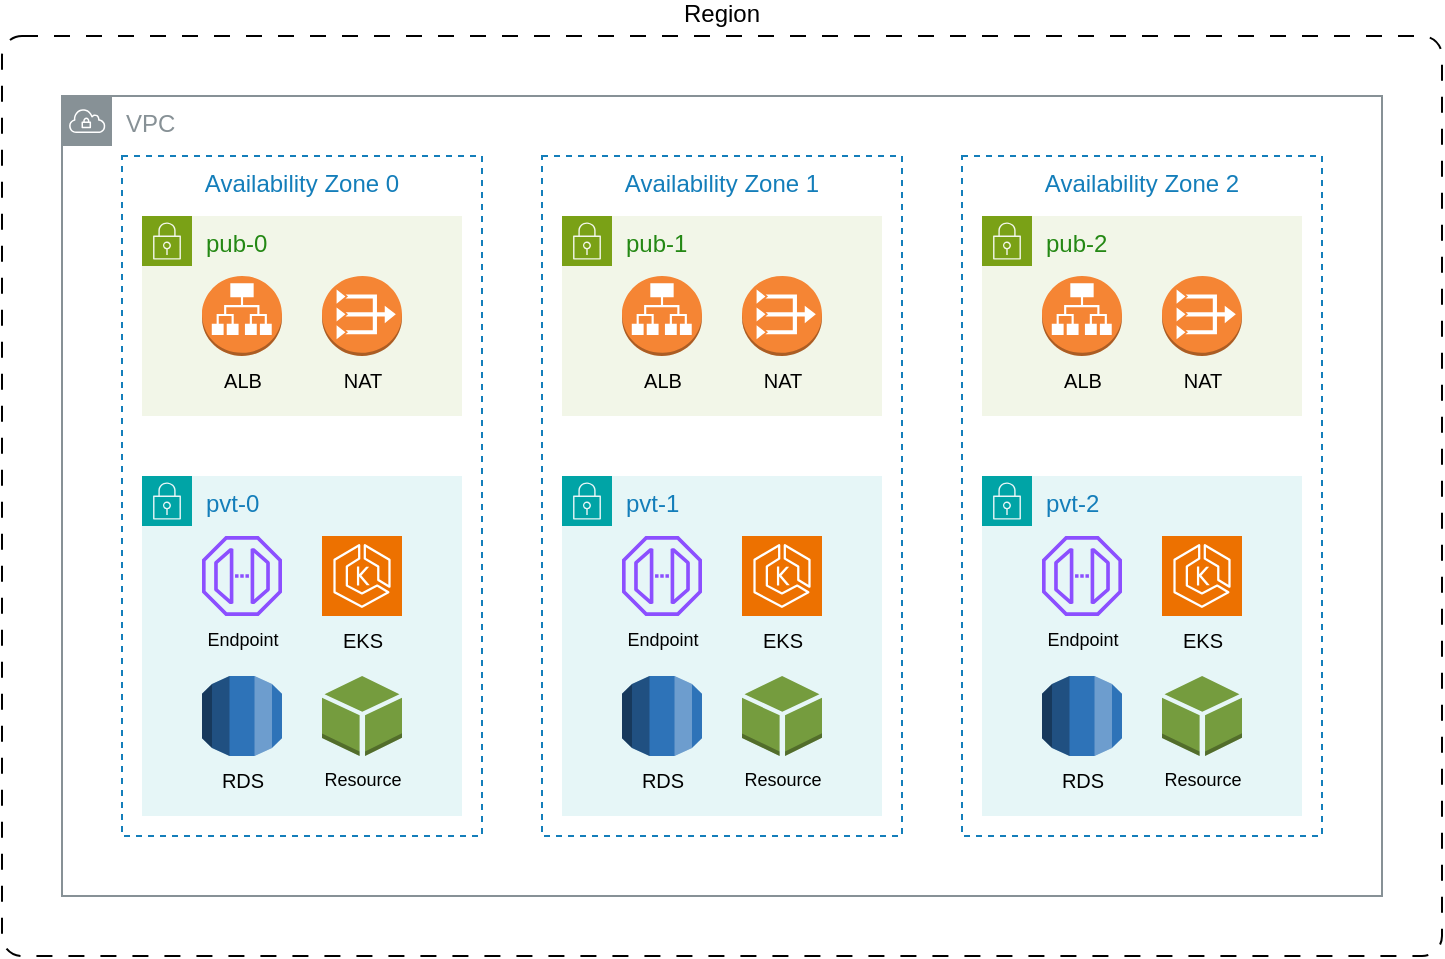 <mxfile version="24.8.3">
  <diagram name="Page-1" id="mrz90P3ADKTQKx8ZKU6E">
    <mxGraphModel dx="1185" dy="637" grid="1" gridSize="10" guides="1" tooltips="1" connect="1" arrows="1" fold="1" page="1" pageScale="1" pageWidth="850" pageHeight="1100" math="0" shadow="0">
      <root>
        <mxCell id="0" />
        <mxCell id="1" parent="0" />
        <mxCell id="1W5D_iZGhAIK8puydt82-6" value="Region" style="html=1;align=center;verticalAlign=top;rounded=1;absoluteArcSize=1;arcSize=20;dashed=1;whiteSpace=wrap;horizontal=1;spacingTop=-25;fillColor=none;labelBackgroundColor=default;dashPattern=8 8;" vertex="1" parent="1">
          <mxGeometry x="40" y="40" width="720" height="460" as="geometry" />
        </mxCell>
        <mxCell id="1W5D_iZGhAIK8puydt82-7" value="VPC" style="sketch=0;outlineConnect=0;gradientColor=none;html=1;whiteSpace=wrap;fontSize=12;fontStyle=0;shape=mxgraph.aws4.group;grIcon=mxgraph.aws4.group_vpc;strokeColor=#879196;fillColor=none;verticalAlign=top;align=left;spacingLeft=30;fontColor=#879196;dashed=0;" vertex="1" parent="1">
          <mxGeometry x="70" y="70" width="660" height="400" as="geometry" />
        </mxCell>
        <mxCell id="1W5D_iZGhAIK8puydt82-50" value="Availability Zone 0" style="fillColor=none;strokeColor=#147EBA;dashed=1;verticalAlign=top;fontStyle=0;fontColor=#147EBA;whiteSpace=wrap;html=1;" vertex="1" parent="1">
          <mxGeometry x="100" y="100" width="180" height="340" as="geometry" />
        </mxCell>
        <mxCell id="1W5D_iZGhAIK8puydt82-53" value="Availability Zone 1" style="fillColor=none;strokeColor=#147EBA;dashed=1;verticalAlign=top;fontStyle=0;fontColor=#147EBA;whiteSpace=wrap;html=1;" vertex="1" parent="1">
          <mxGeometry x="310" y="100" width="180" height="340" as="geometry" />
        </mxCell>
        <mxCell id="1W5D_iZGhAIK8puydt82-54" value="Availability Zone 2" style="fillColor=none;strokeColor=#147EBA;dashed=1;verticalAlign=top;fontStyle=0;fontColor=#147EBA;whiteSpace=wrap;html=1;" vertex="1" parent="1">
          <mxGeometry x="520" y="100" width="180" height="340" as="geometry" />
        </mxCell>
        <mxCell id="1W5D_iZGhAIK8puydt82-19" value="pvt-0" style="points=[[0,0],[0.25,0],[0.5,0],[0.75,0],[1,0],[1,0.25],[1,0.5],[1,0.75],[1,1],[0.75,1],[0.5,1],[0.25,1],[0,1],[0,0.75],[0,0.5],[0,0.25]];outlineConnect=0;gradientColor=none;html=1;whiteSpace=wrap;fontSize=12;fontStyle=0;container=1;pointerEvents=0;collapsible=0;recursiveResize=0;shape=mxgraph.aws4.group;grIcon=mxgraph.aws4.group_security_group;grStroke=0;strokeColor=#00A4A6;fillColor=#E6F6F7;verticalAlign=top;align=left;spacingLeft=30;fontColor=#147EBA;dashed=0;" vertex="1" parent="1">
          <mxGeometry x="110" y="260" width="160" height="170" as="geometry" />
        </mxCell>
        <mxCell id="1W5D_iZGhAIK8puydt82-30" value="EKS" style="sketch=0;points=[[0,0,0],[0.25,0,0],[0.5,0,0],[0.75,0,0],[1,0,0],[0,1,0],[0.25,1,0],[0.5,1,0],[0.75,1,0],[1,1,0],[0,0.25,0],[0,0.5,0],[0,0.75,0],[1,0.25,0],[1,0.5,0],[1,0.75,0]];outlineConnect=0;fontColor=#000000;fillColor=#ED7100;strokeColor=#ffffff;dashed=0;verticalLabelPosition=bottom;verticalAlign=top;align=center;html=1;fontSize=10;fontStyle=0;aspect=fixed;shape=mxgraph.aws4.resourceIcon;resIcon=mxgraph.aws4.eks;" vertex="1" parent="1W5D_iZGhAIK8puydt82-19">
          <mxGeometry x="90" y="30" width="40" height="40" as="geometry" />
        </mxCell>
        <mxCell id="1W5D_iZGhAIK8puydt82-56" value="Resource" style="outlineConnect=0;dashed=0;verticalLabelPosition=bottom;verticalAlign=top;align=center;html=1;shape=mxgraph.aws3.resources;fillColor=#759C3E;gradientColor=none;fontSize=9;fontColor=#000000;" vertex="1" parent="1W5D_iZGhAIK8puydt82-19">
          <mxGeometry x="90" y="100" width="40" height="40" as="geometry" />
        </mxCell>
        <mxCell id="1W5D_iZGhAIK8puydt82-57" value="Endpoint" style="sketch=0;outlineConnect=0;fontColor=#000000;gradientColor=none;fillColor=#8C4FFF;strokeColor=none;dashed=0;verticalLabelPosition=bottom;verticalAlign=top;align=center;html=1;fontSize=9;fontStyle=0;aspect=fixed;pointerEvents=1;shape=mxgraph.aws4.endpoint;" vertex="1" parent="1W5D_iZGhAIK8puydt82-19">
          <mxGeometry x="30" y="30" width="40" height="40" as="geometry" />
        </mxCell>
        <mxCell id="1W5D_iZGhAIK8puydt82-20" value="pub-0" style="points=[[0,0],[0.25,0],[0.5,0],[0.75,0],[1,0],[1,0.25],[1,0.5],[1,0.75],[1,1],[0.75,1],[0.5,1],[0.25,1],[0,1],[0,0.75],[0,0.5],[0,0.25]];outlineConnect=0;gradientColor=none;html=1;whiteSpace=wrap;fontSize=12;fontStyle=0;container=1;pointerEvents=0;collapsible=0;recursiveResize=0;shape=mxgraph.aws4.group;grIcon=mxgraph.aws4.group_security_group;grStroke=0;strokeColor=#7AA116;fillColor=#F2F6E8;verticalAlign=top;align=left;spacingLeft=30;fontColor=#248814;dashed=0;" vertex="1" parent="1">
          <mxGeometry x="110" y="130" width="160" height="100" as="geometry" />
        </mxCell>
        <mxCell id="1W5D_iZGhAIK8puydt82-29" value="ALB" style="outlineConnect=0;dashed=0;verticalLabelPosition=bottom;verticalAlign=top;align=center;html=1;shape=mxgraph.aws3.application_load_balancer;fillColor=#F58534;gradientColor=none;fontColor=#000000;fontSize=10;fontStyle=0" vertex="1" parent="1W5D_iZGhAIK8puydt82-20">
          <mxGeometry x="30" y="30" width="40" height="40" as="geometry" />
        </mxCell>
        <mxCell id="1W5D_iZGhAIK8puydt82-31" value="RDS" style="outlineConnect=0;dashed=0;verticalLabelPosition=bottom;verticalAlign=top;align=center;html=1;shape=mxgraph.aws3.rds;fillColor=#2E73B8;gradientColor=none;fontColor=#000000;fontSize=10;" vertex="1" parent="1">
          <mxGeometry x="140" y="360" width="40" height="40" as="geometry" />
        </mxCell>
        <mxCell id="1W5D_iZGhAIK8puydt82-14" value="NAT" style="outlineConnect=0;dashed=0;verticalLabelPosition=bottom;verticalAlign=top;align=center;html=1;shape=mxgraph.aws3.vpc_nat_gateway;fillColor=#F58534;gradientColor=none;fontColor=#000000;fontSize=10;fontStyle=0" vertex="1" parent="1">
          <mxGeometry x="200" y="160" width="40" height="40" as="geometry" />
        </mxCell>
        <mxCell id="1W5D_iZGhAIK8puydt82-32" value="pvt-1" style="points=[[0,0],[0.25,0],[0.5,0],[0.75,0],[1,0],[1,0.25],[1,0.5],[1,0.75],[1,1],[0.75,1],[0.5,1],[0.25,1],[0,1],[0,0.75],[0,0.5],[0,0.25]];outlineConnect=0;gradientColor=none;html=1;whiteSpace=wrap;fontSize=12;fontStyle=0;container=1;pointerEvents=0;collapsible=0;recursiveResize=0;shape=mxgraph.aws4.group;grIcon=mxgraph.aws4.group_security_group;grStroke=0;strokeColor=#00A4A6;fillColor=#E6F6F7;verticalAlign=top;align=left;spacingLeft=30;fontColor=#147EBA;dashed=0;" vertex="1" parent="1">
          <mxGeometry x="320" y="260" width="160" height="170" as="geometry" />
        </mxCell>
        <mxCell id="1W5D_iZGhAIK8puydt82-33" value="EKS" style="sketch=0;points=[[0,0,0],[0.25,0,0],[0.5,0,0],[0.75,0,0],[1,0,0],[0,1,0],[0.25,1,0],[0.5,1,0],[0.75,1,0],[1,1,0],[0,0.25,0],[0,0.5,0],[0,0.75,0],[1,0.25,0],[1,0.5,0],[1,0.75,0]];outlineConnect=0;fontColor=#000000;fillColor=#ED7100;strokeColor=#ffffff;dashed=0;verticalLabelPosition=bottom;verticalAlign=top;align=center;html=1;fontSize=10;fontStyle=0;aspect=fixed;shape=mxgraph.aws4.resourceIcon;resIcon=mxgraph.aws4.eks;" vertex="1" parent="1W5D_iZGhAIK8puydt82-32">
          <mxGeometry x="90" y="30" width="40" height="40" as="geometry" />
        </mxCell>
        <mxCell id="1W5D_iZGhAIK8puydt82-34" value="pub-1" style="points=[[0,0],[0.25,0],[0.5,0],[0.75,0],[1,0],[1,0.25],[1,0.5],[1,0.75],[1,1],[0.75,1],[0.5,1],[0.25,1],[0,1],[0,0.75],[0,0.5],[0,0.25]];outlineConnect=0;gradientColor=none;html=1;whiteSpace=wrap;fontSize=12;fontStyle=0;container=1;pointerEvents=0;collapsible=0;recursiveResize=0;shape=mxgraph.aws4.group;grIcon=mxgraph.aws4.group_security_group;grStroke=0;strokeColor=#7AA116;fillColor=#F2F6E8;verticalAlign=top;align=left;spacingLeft=30;fontColor=#248814;dashed=0;" vertex="1" parent="1">
          <mxGeometry x="320" y="130" width="160" height="100" as="geometry" />
        </mxCell>
        <mxCell id="1W5D_iZGhAIK8puydt82-35" value="ALB" style="outlineConnect=0;dashed=0;verticalLabelPosition=bottom;verticalAlign=top;align=center;html=1;shape=mxgraph.aws3.application_load_balancer;fillColor=#F58534;gradientColor=none;fontColor=#000000;fontSize=10;fontStyle=0" vertex="1" parent="1W5D_iZGhAIK8puydt82-34">
          <mxGeometry x="30" y="30" width="40" height="40" as="geometry" />
        </mxCell>
        <mxCell id="1W5D_iZGhAIK8puydt82-36" value="RDS" style="outlineConnect=0;dashed=0;verticalLabelPosition=bottom;verticalAlign=top;align=center;html=1;shape=mxgraph.aws3.rds;fillColor=#2E73B8;gradientColor=none;fontColor=#000000;fontSize=10;" vertex="1" parent="1">
          <mxGeometry x="350" y="360" width="40" height="40" as="geometry" />
        </mxCell>
        <mxCell id="1W5D_iZGhAIK8puydt82-37" value="NAT" style="outlineConnect=0;dashed=0;verticalLabelPosition=bottom;verticalAlign=top;align=center;html=1;shape=mxgraph.aws3.vpc_nat_gateway;fillColor=#F58534;gradientColor=none;fontColor=#000000;fontSize=10;fontStyle=0" vertex="1" parent="1">
          <mxGeometry x="410" y="160" width="40" height="40" as="geometry" />
        </mxCell>
        <mxCell id="1W5D_iZGhAIK8puydt82-44" value="pvt-2" style="points=[[0,0],[0.25,0],[0.5,0],[0.75,0],[1,0],[1,0.25],[1,0.5],[1,0.75],[1,1],[0.75,1],[0.5,1],[0.25,1],[0,1],[0,0.75],[0,0.5],[0,0.25]];outlineConnect=0;gradientColor=none;html=1;whiteSpace=wrap;fontSize=12;fontStyle=0;container=1;pointerEvents=0;collapsible=0;recursiveResize=0;shape=mxgraph.aws4.group;grIcon=mxgraph.aws4.group_security_group;grStroke=0;strokeColor=#00A4A6;fillColor=#E6F6F7;verticalAlign=top;align=left;spacingLeft=30;fontColor=#147EBA;dashed=0;" vertex="1" parent="1">
          <mxGeometry x="530" y="260" width="160" height="170" as="geometry" />
        </mxCell>
        <mxCell id="1W5D_iZGhAIK8puydt82-45" value="EKS" style="sketch=0;points=[[0,0,0],[0.25,0,0],[0.5,0,0],[0.75,0,0],[1,0,0],[0,1,0],[0.25,1,0],[0.5,1,0],[0.75,1,0],[1,1,0],[0,0.25,0],[0,0.5,0],[0,0.75,0],[1,0.25,0],[1,0.5,0],[1,0.75,0]];outlineConnect=0;fontColor=#000000;fillColor=#ED7100;strokeColor=#ffffff;dashed=0;verticalLabelPosition=bottom;verticalAlign=top;align=center;html=1;fontSize=10;fontStyle=0;aspect=fixed;shape=mxgraph.aws4.resourceIcon;resIcon=mxgraph.aws4.eks;" vertex="1" parent="1W5D_iZGhAIK8puydt82-44">
          <mxGeometry x="90" y="30" width="40" height="40" as="geometry" />
        </mxCell>
        <mxCell id="1W5D_iZGhAIK8puydt82-46" value="pub-2" style="points=[[0,0],[0.25,0],[0.5,0],[0.75,0],[1,0],[1,0.25],[1,0.5],[1,0.75],[1,1],[0.75,1],[0.5,1],[0.25,1],[0,1],[0,0.75],[0,0.5],[0,0.25]];outlineConnect=0;gradientColor=none;html=1;whiteSpace=wrap;fontSize=12;fontStyle=0;container=1;pointerEvents=0;collapsible=0;recursiveResize=0;shape=mxgraph.aws4.group;grIcon=mxgraph.aws4.group_security_group;grStroke=0;strokeColor=#7AA116;fillColor=#F2F6E8;verticalAlign=top;align=left;spacingLeft=30;fontColor=#248814;dashed=0;" vertex="1" parent="1">
          <mxGeometry x="530" y="130" width="160" height="100" as="geometry" />
        </mxCell>
        <mxCell id="1W5D_iZGhAIK8puydt82-47" value="ALB" style="outlineConnect=0;dashed=0;verticalLabelPosition=bottom;verticalAlign=top;align=center;html=1;shape=mxgraph.aws3.application_load_balancer;fillColor=#F58534;gradientColor=none;fontColor=#000000;fontSize=10;fontStyle=0" vertex="1" parent="1W5D_iZGhAIK8puydt82-46">
          <mxGeometry x="30" y="30" width="40" height="40" as="geometry" />
        </mxCell>
        <mxCell id="1W5D_iZGhAIK8puydt82-48" value="RDS" style="outlineConnect=0;dashed=0;verticalLabelPosition=bottom;verticalAlign=top;align=center;html=1;shape=mxgraph.aws3.rds;fillColor=#2E73B8;gradientColor=none;fontColor=#000000;fontSize=10;" vertex="1" parent="1">
          <mxGeometry x="560" y="360" width="40" height="40" as="geometry" />
        </mxCell>
        <mxCell id="1W5D_iZGhAIK8puydt82-49" value="NAT" style="outlineConnect=0;dashed=0;verticalLabelPosition=bottom;verticalAlign=top;align=center;html=1;shape=mxgraph.aws3.vpc_nat_gateway;fillColor=#F58534;gradientColor=none;fontColor=#000000;fontSize=10;fontStyle=0" vertex="1" parent="1">
          <mxGeometry x="620" y="160" width="40" height="40" as="geometry" />
        </mxCell>
        <mxCell id="1W5D_iZGhAIK8puydt82-60" value="Resource" style="outlineConnect=0;dashed=0;verticalLabelPosition=bottom;verticalAlign=top;align=center;html=1;shape=mxgraph.aws3.resources;fillColor=#759C3E;gradientColor=none;fontSize=9;fontColor=#000000;" vertex="1" parent="1">
          <mxGeometry x="410" y="360" width="40" height="40" as="geometry" />
        </mxCell>
        <mxCell id="1W5D_iZGhAIK8puydt82-61" value="Endpoint" style="sketch=0;outlineConnect=0;fontColor=#000000;gradientColor=none;fillColor=#8C4FFF;strokeColor=none;dashed=0;verticalLabelPosition=bottom;verticalAlign=top;align=center;html=1;fontSize=9;fontStyle=0;aspect=fixed;pointerEvents=1;shape=mxgraph.aws4.endpoint;" vertex="1" parent="1">
          <mxGeometry x="350" y="290" width="40" height="40" as="geometry" />
        </mxCell>
        <mxCell id="1W5D_iZGhAIK8puydt82-64" value="Resource" style="outlineConnect=0;dashed=0;verticalLabelPosition=bottom;verticalAlign=top;align=center;html=1;shape=mxgraph.aws3.resources;fillColor=#759C3E;gradientColor=none;fontSize=9;fontColor=#000000;" vertex="1" parent="1">
          <mxGeometry x="620" y="360" width="40" height="40" as="geometry" />
        </mxCell>
        <mxCell id="1W5D_iZGhAIK8puydt82-65" value="Endpoint" style="sketch=0;outlineConnect=0;fontColor=#000000;gradientColor=none;fillColor=#8C4FFF;strokeColor=none;dashed=0;verticalLabelPosition=bottom;verticalAlign=top;align=center;html=1;fontSize=9;fontStyle=0;aspect=fixed;pointerEvents=1;shape=mxgraph.aws4.endpoint;" vertex="1" parent="1">
          <mxGeometry x="560" y="290" width="40" height="40" as="geometry" />
        </mxCell>
      </root>
    </mxGraphModel>
  </diagram>
</mxfile>
